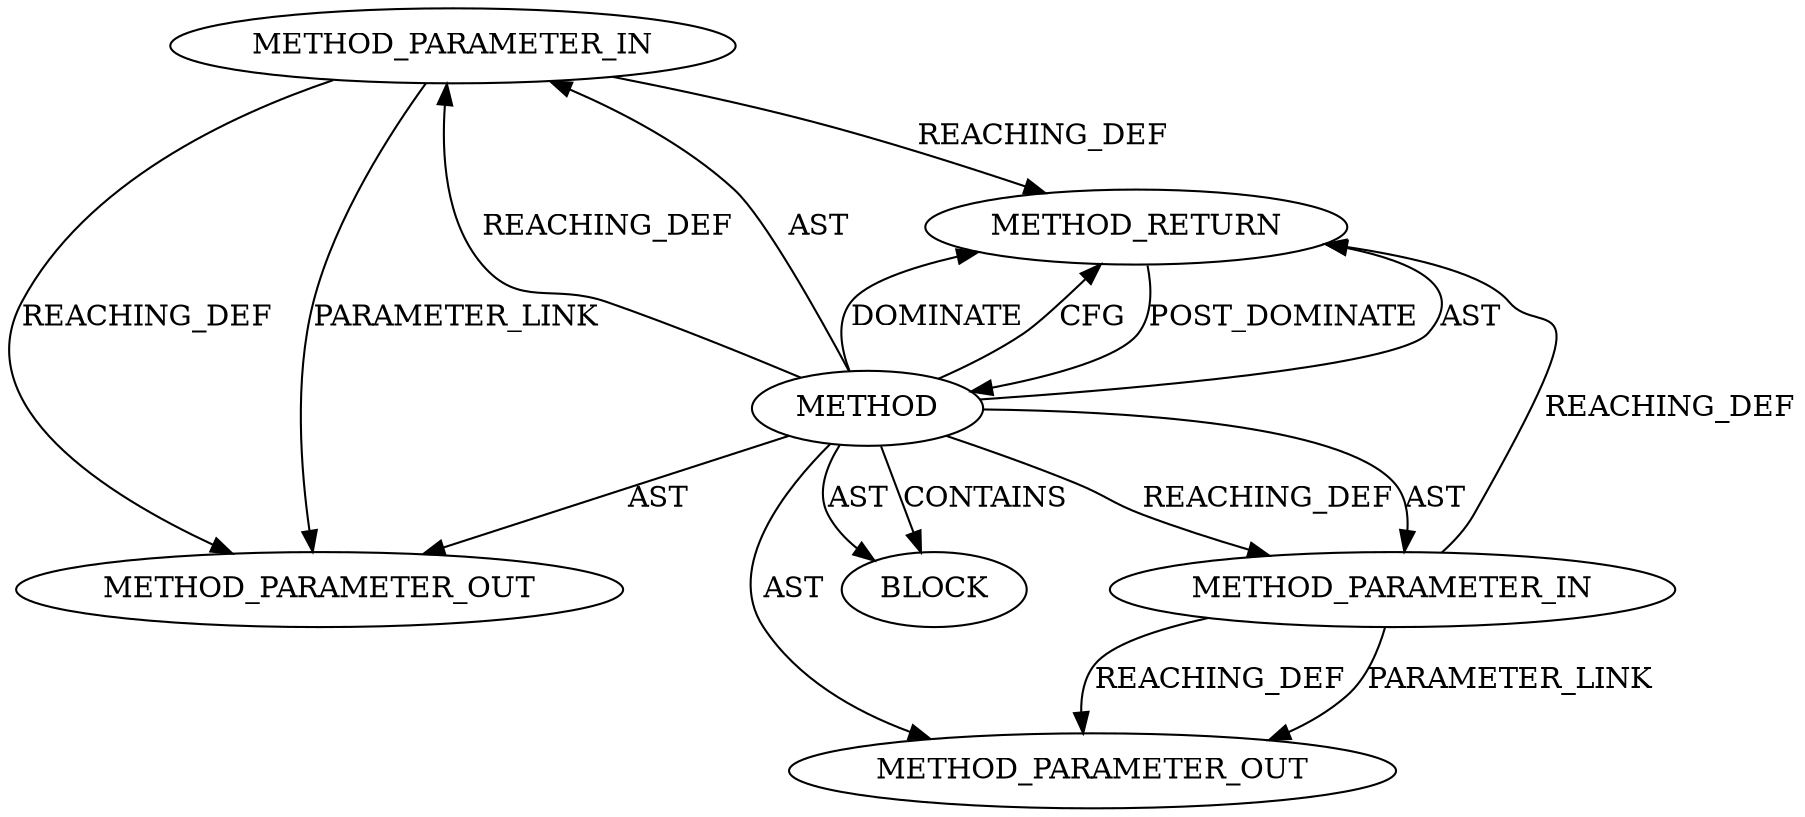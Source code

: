 digraph {
  13462 [label=METHOD_PARAMETER_OUT ORDER=2 CODE="p2" IS_VARIADIC=false TYPE_FULL_NAME="ANY" EVALUATION_STRATEGY="BY_VALUE" INDEX=2 NAME="p2"]
  12434 [label=METHOD_PARAMETER_IN ORDER=2 CODE="p2" IS_VARIADIC=false TYPE_FULL_NAME="ANY" EVALUATION_STRATEGY="BY_VALUE" INDEX=2 NAME="p2"]
  12435 [label=BLOCK ORDER=1 ARGUMENT_INDEX=1 CODE="<empty>" TYPE_FULL_NAME="ANY"]
  12436 [label=METHOD_RETURN ORDER=2 CODE="RET" TYPE_FULL_NAME="ANY" EVALUATION_STRATEGY="BY_VALUE"]
  12433 [label=METHOD_PARAMETER_IN ORDER=1 CODE="p1" IS_VARIADIC=false TYPE_FULL_NAME="ANY" EVALUATION_STRATEGY="BY_VALUE" INDEX=1 NAME="p1"]
  13461 [label=METHOD_PARAMETER_OUT ORDER=1 CODE="p1" IS_VARIADIC=false TYPE_FULL_NAME="ANY" EVALUATION_STRATEGY="BY_VALUE" INDEX=1 NAME="p1"]
  12432 [label=METHOD AST_PARENT_TYPE="NAMESPACE_BLOCK" AST_PARENT_FULL_NAME="<global>" ORDER=0 CODE="<empty>" FULL_NAME="aead_request_alloc" IS_EXTERNAL=true FILENAME="<empty>" SIGNATURE="" NAME="aead_request_alloc"]
  12436 -> 12432 [label=POST_DOMINATE ]
  12432 -> 13461 [label=AST ]
  12433 -> 12436 [label=REACHING_DEF VARIABLE="p1"]
  12432 -> 13462 [label=AST ]
  12432 -> 12436 [label=AST ]
  12432 -> 12433 [label=REACHING_DEF VARIABLE=""]
  12432 -> 12435 [label=CONTAINS ]
  12432 -> 12434 [label=REACHING_DEF VARIABLE=""]
  12434 -> 13462 [label=REACHING_DEF VARIABLE="p2"]
  12432 -> 12433 [label=AST ]
  12432 -> 12436 [label=DOMINATE ]
  12433 -> 13461 [label=REACHING_DEF VARIABLE="p1"]
  12433 -> 13461 [label=PARAMETER_LINK ]
  12434 -> 12436 [label=REACHING_DEF VARIABLE="p2"]
  12432 -> 12436 [label=CFG ]
  12432 -> 12435 [label=AST ]
  12434 -> 13462 [label=PARAMETER_LINK ]
  12432 -> 12434 [label=AST ]
}
